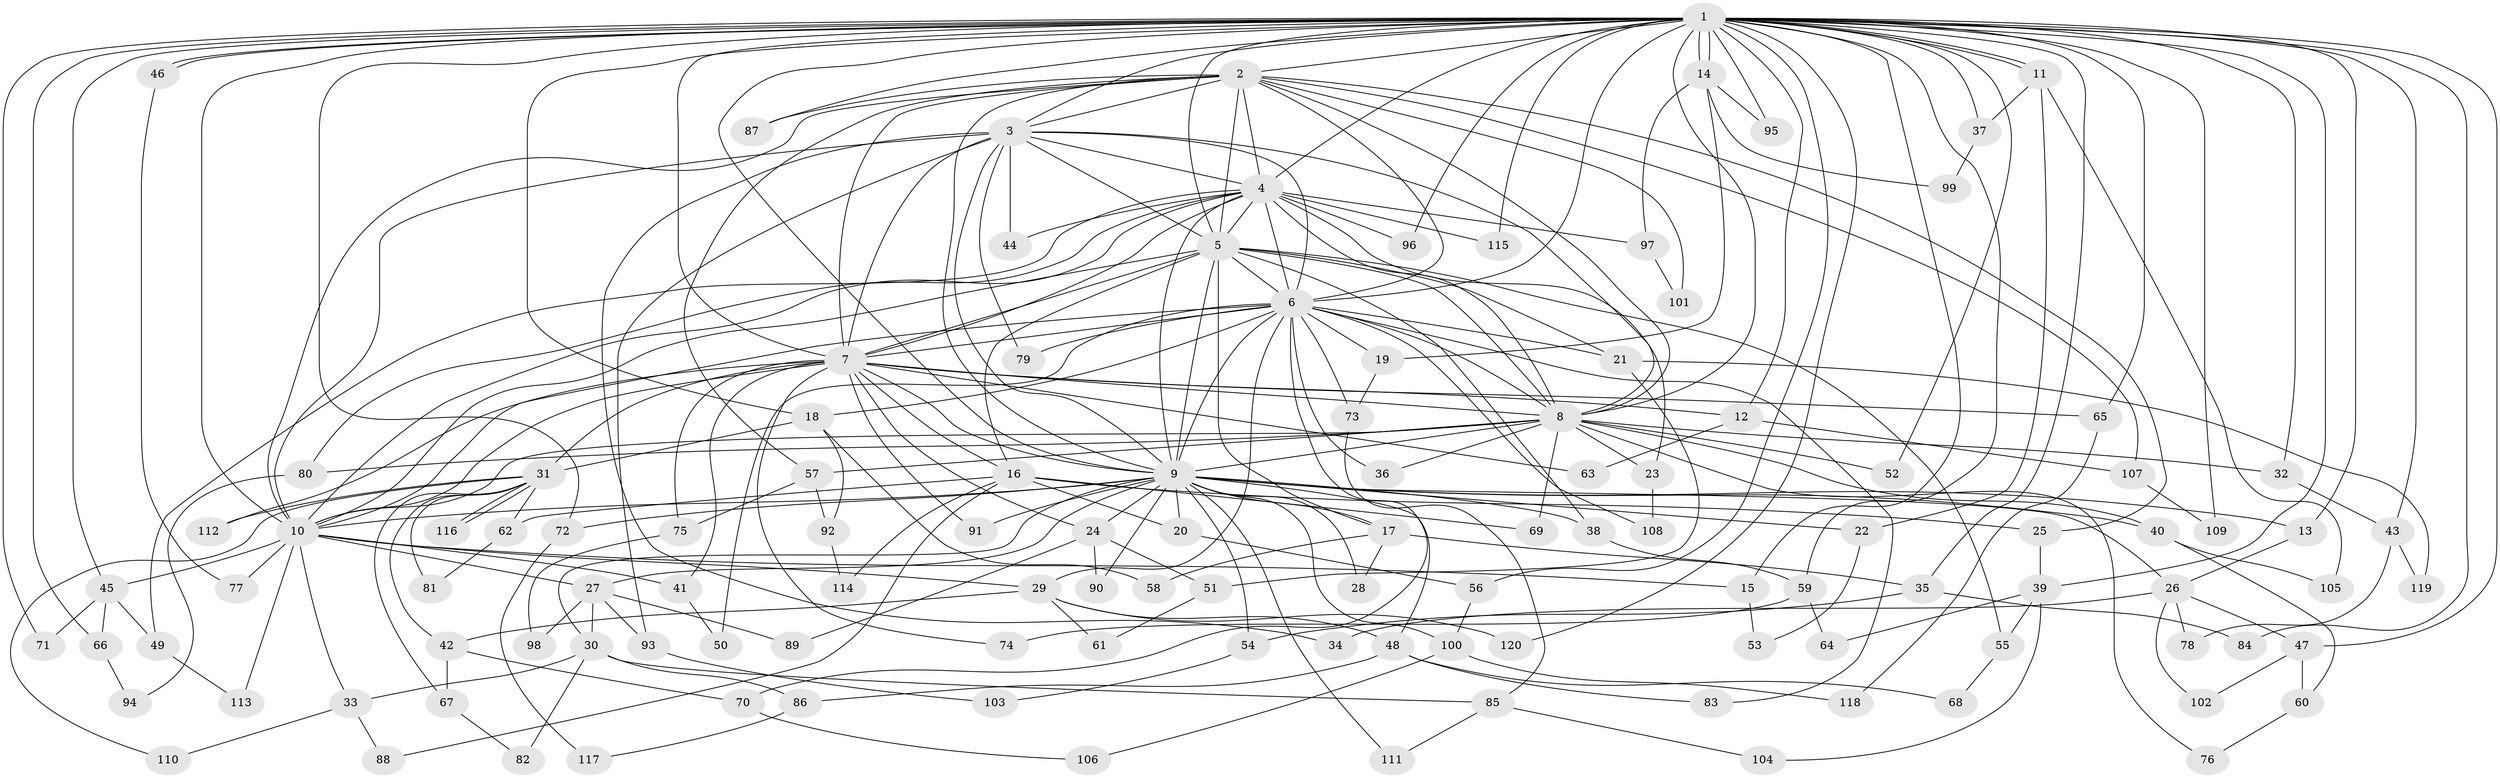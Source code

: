 // Generated by graph-tools (version 1.1) at 2025/11/02/27/25 16:11:05]
// undirected, 120 vertices, 265 edges
graph export_dot {
graph [start="1"]
  node [color=gray90,style=filled];
  1;
  2;
  3;
  4;
  5;
  6;
  7;
  8;
  9;
  10;
  11;
  12;
  13;
  14;
  15;
  16;
  17;
  18;
  19;
  20;
  21;
  22;
  23;
  24;
  25;
  26;
  27;
  28;
  29;
  30;
  31;
  32;
  33;
  34;
  35;
  36;
  37;
  38;
  39;
  40;
  41;
  42;
  43;
  44;
  45;
  46;
  47;
  48;
  49;
  50;
  51;
  52;
  53;
  54;
  55;
  56;
  57;
  58;
  59;
  60;
  61;
  62;
  63;
  64;
  65;
  66;
  67;
  68;
  69;
  70;
  71;
  72;
  73;
  74;
  75;
  76;
  77;
  78;
  79;
  80;
  81;
  82;
  83;
  84;
  85;
  86;
  87;
  88;
  89;
  90;
  91;
  92;
  93;
  94;
  95;
  96;
  97;
  98;
  99;
  100;
  101;
  102;
  103;
  104;
  105;
  106;
  107;
  108;
  109;
  110;
  111;
  112;
  113;
  114;
  115;
  116;
  117;
  118;
  119;
  120;
  1 -- 2;
  1 -- 3;
  1 -- 4;
  1 -- 5;
  1 -- 6;
  1 -- 7;
  1 -- 8;
  1 -- 9;
  1 -- 10;
  1 -- 11;
  1 -- 11;
  1 -- 12;
  1 -- 13;
  1 -- 14;
  1 -- 14;
  1 -- 15;
  1 -- 18;
  1 -- 32;
  1 -- 35;
  1 -- 37;
  1 -- 39;
  1 -- 43;
  1 -- 45;
  1 -- 46;
  1 -- 46;
  1 -- 47;
  1 -- 52;
  1 -- 56;
  1 -- 59;
  1 -- 65;
  1 -- 66;
  1 -- 71;
  1 -- 72;
  1 -- 84;
  1 -- 87;
  1 -- 95;
  1 -- 96;
  1 -- 109;
  1 -- 115;
  1 -- 120;
  2 -- 3;
  2 -- 4;
  2 -- 5;
  2 -- 6;
  2 -- 7;
  2 -- 8;
  2 -- 9;
  2 -- 10;
  2 -- 25;
  2 -- 57;
  2 -- 87;
  2 -- 101;
  2 -- 107;
  3 -- 4;
  3 -- 5;
  3 -- 6;
  3 -- 7;
  3 -- 8;
  3 -- 9;
  3 -- 10;
  3 -- 34;
  3 -- 44;
  3 -- 79;
  3 -- 93;
  4 -- 5;
  4 -- 6;
  4 -- 7;
  4 -- 8;
  4 -- 9;
  4 -- 10;
  4 -- 23;
  4 -- 44;
  4 -- 49;
  4 -- 80;
  4 -- 96;
  4 -- 97;
  4 -- 115;
  5 -- 6;
  5 -- 7;
  5 -- 8;
  5 -- 9;
  5 -- 10;
  5 -- 16;
  5 -- 17;
  5 -- 21;
  5 -- 38;
  5 -- 55;
  6 -- 7;
  6 -- 8;
  6 -- 9;
  6 -- 10;
  6 -- 18;
  6 -- 19;
  6 -- 21;
  6 -- 29;
  6 -- 36;
  6 -- 50;
  6 -- 70;
  6 -- 73;
  6 -- 79;
  6 -- 83;
  6 -- 108;
  7 -- 8;
  7 -- 9;
  7 -- 10;
  7 -- 12;
  7 -- 16;
  7 -- 24;
  7 -- 31;
  7 -- 41;
  7 -- 63;
  7 -- 65;
  7 -- 74;
  7 -- 75;
  7 -- 91;
  7 -- 112;
  8 -- 9;
  8 -- 10;
  8 -- 23;
  8 -- 32;
  8 -- 36;
  8 -- 40;
  8 -- 52;
  8 -- 57;
  8 -- 69;
  8 -- 76;
  8 -- 80;
  9 -- 10;
  9 -- 13;
  9 -- 17;
  9 -- 20;
  9 -- 22;
  9 -- 24;
  9 -- 26;
  9 -- 27;
  9 -- 28;
  9 -- 30;
  9 -- 38;
  9 -- 40;
  9 -- 48;
  9 -- 54;
  9 -- 72;
  9 -- 90;
  9 -- 91;
  9 -- 100;
  9 -- 111;
  10 -- 15;
  10 -- 27;
  10 -- 29;
  10 -- 33;
  10 -- 41;
  10 -- 45;
  10 -- 77;
  10 -- 113;
  11 -- 22;
  11 -- 37;
  11 -- 105;
  12 -- 63;
  12 -- 107;
  13 -- 26;
  14 -- 19;
  14 -- 95;
  14 -- 97;
  14 -- 99;
  15 -- 53;
  16 -- 20;
  16 -- 25;
  16 -- 62;
  16 -- 69;
  16 -- 88;
  16 -- 114;
  17 -- 28;
  17 -- 35;
  17 -- 58;
  18 -- 31;
  18 -- 58;
  18 -- 92;
  19 -- 73;
  20 -- 56;
  21 -- 51;
  21 -- 119;
  22 -- 53;
  23 -- 108;
  24 -- 51;
  24 -- 89;
  24 -- 90;
  25 -- 39;
  26 -- 34;
  26 -- 47;
  26 -- 78;
  26 -- 102;
  27 -- 30;
  27 -- 89;
  27 -- 93;
  27 -- 98;
  29 -- 42;
  29 -- 48;
  29 -- 61;
  29 -- 120;
  30 -- 33;
  30 -- 82;
  30 -- 85;
  30 -- 86;
  31 -- 42;
  31 -- 62;
  31 -- 67;
  31 -- 81;
  31 -- 110;
  31 -- 112;
  31 -- 116;
  31 -- 116;
  32 -- 43;
  33 -- 88;
  33 -- 110;
  35 -- 54;
  35 -- 84;
  37 -- 99;
  38 -- 59;
  39 -- 55;
  39 -- 64;
  39 -- 104;
  40 -- 60;
  40 -- 105;
  41 -- 50;
  42 -- 67;
  42 -- 70;
  43 -- 78;
  43 -- 119;
  45 -- 49;
  45 -- 66;
  45 -- 71;
  46 -- 77;
  47 -- 60;
  47 -- 102;
  48 -- 68;
  48 -- 83;
  48 -- 86;
  49 -- 113;
  51 -- 61;
  54 -- 103;
  55 -- 68;
  56 -- 100;
  57 -- 75;
  57 -- 92;
  59 -- 64;
  59 -- 74;
  60 -- 76;
  62 -- 81;
  65 -- 118;
  66 -- 94;
  67 -- 82;
  70 -- 106;
  72 -- 117;
  73 -- 85;
  75 -- 98;
  80 -- 94;
  85 -- 104;
  85 -- 111;
  86 -- 117;
  92 -- 114;
  93 -- 103;
  97 -- 101;
  100 -- 106;
  100 -- 118;
  107 -- 109;
}
